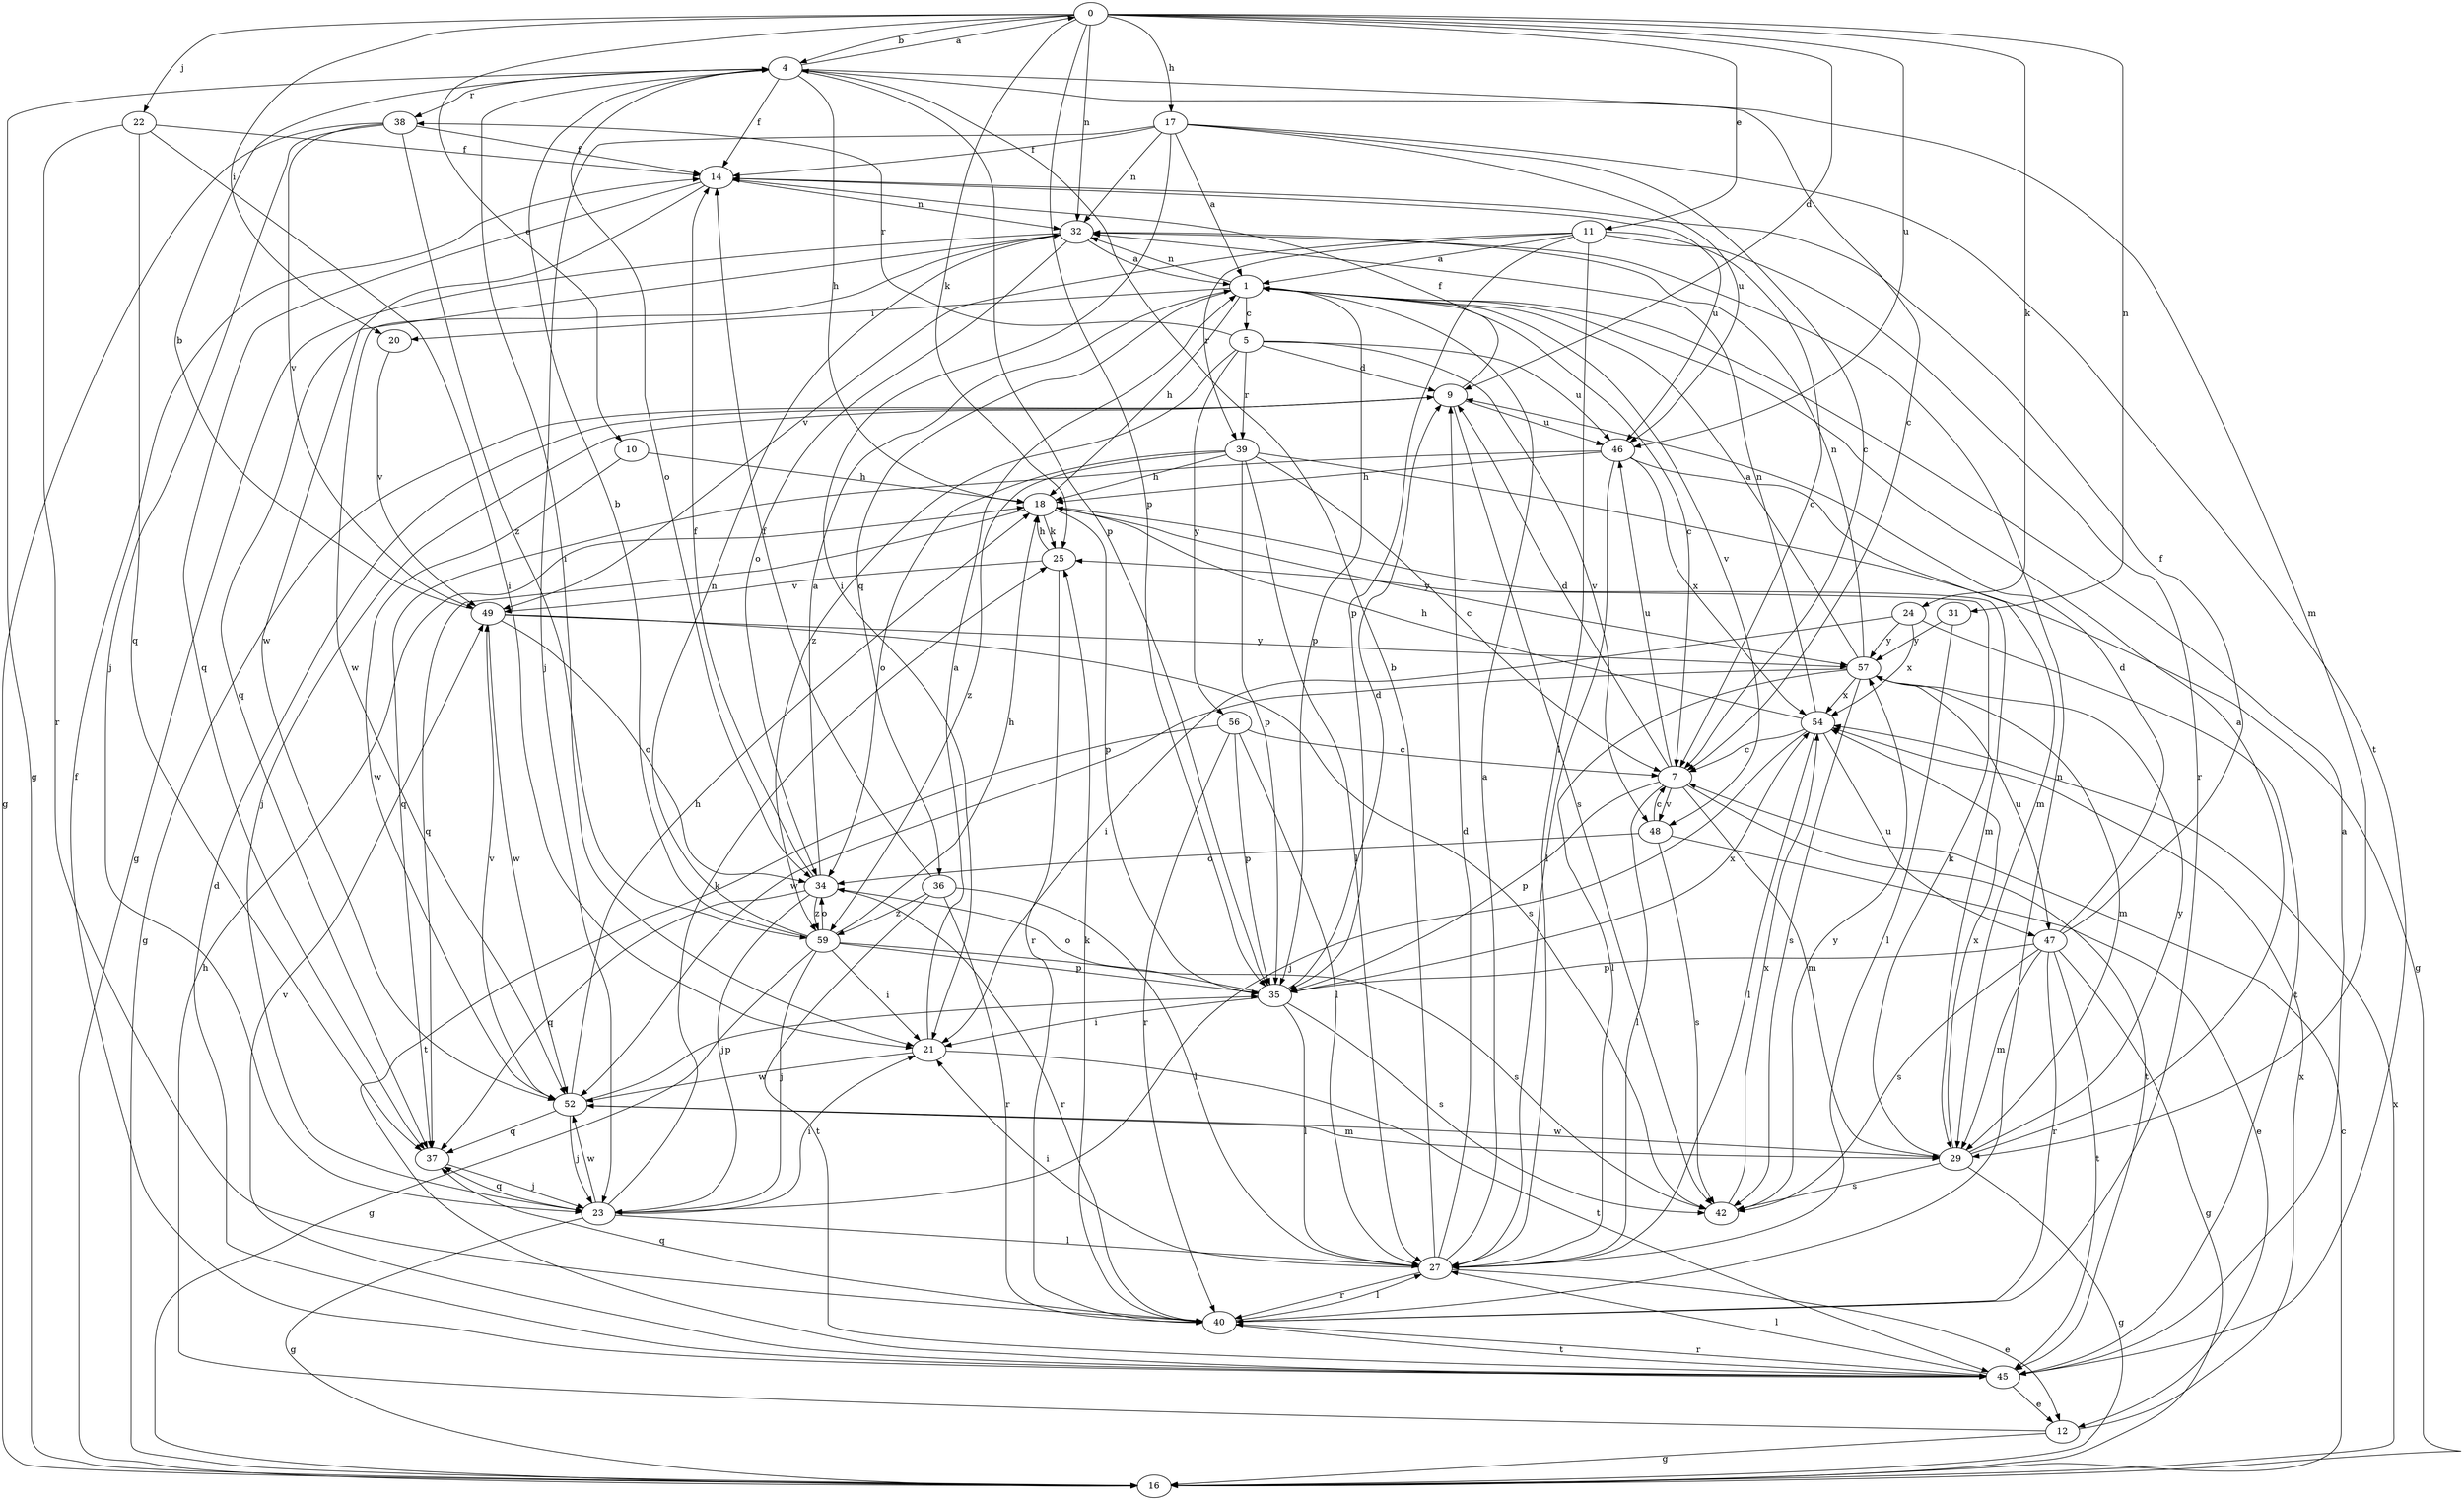 strict digraph  {
0;
1;
4;
5;
7;
9;
10;
11;
12;
14;
16;
17;
18;
20;
21;
22;
23;
24;
25;
27;
29;
31;
32;
34;
35;
36;
37;
38;
39;
40;
42;
45;
46;
47;
48;
49;
52;
54;
56;
57;
59;
0 -> 4  [label=b];
0 -> 9  [label=d];
0 -> 10  [label=e];
0 -> 11  [label=e];
0 -> 17  [label=h];
0 -> 20  [label=i];
0 -> 22  [label=j];
0 -> 24  [label=k];
0 -> 25  [label=k];
0 -> 31  [label=n];
0 -> 32  [label=n];
0 -> 35  [label=p];
0 -> 46  [label=u];
1 -> 5  [label=c];
1 -> 7  [label=c];
1 -> 18  [label=h];
1 -> 20  [label=i];
1 -> 32  [label=n];
1 -> 35  [label=p];
1 -> 36  [label=q];
1 -> 48  [label=v];
4 -> 0  [label=a];
4 -> 7  [label=c];
4 -> 14  [label=f];
4 -> 16  [label=g];
4 -> 18  [label=h];
4 -> 21  [label=i];
4 -> 29  [label=m];
4 -> 34  [label=o];
4 -> 35  [label=p];
4 -> 38  [label=r];
5 -> 9  [label=d];
5 -> 38  [label=r];
5 -> 39  [label=r];
5 -> 46  [label=u];
5 -> 48  [label=v];
5 -> 56  [label=y];
5 -> 59  [label=z];
7 -> 9  [label=d];
7 -> 27  [label=l];
7 -> 29  [label=m];
7 -> 35  [label=p];
7 -> 45  [label=t];
7 -> 46  [label=u];
7 -> 48  [label=v];
9 -> 14  [label=f];
9 -> 16  [label=g];
9 -> 23  [label=j];
9 -> 42  [label=s];
9 -> 46  [label=u];
10 -> 18  [label=h];
10 -> 52  [label=w];
11 -> 1  [label=a];
11 -> 7  [label=c];
11 -> 27  [label=l];
11 -> 35  [label=p];
11 -> 39  [label=r];
11 -> 40  [label=r];
11 -> 49  [label=v];
12 -> 16  [label=g];
12 -> 18  [label=h];
12 -> 54  [label=x];
14 -> 32  [label=n];
14 -> 37  [label=q];
14 -> 46  [label=u];
14 -> 52  [label=w];
16 -> 7  [label=c];
16 -> 54  [label=x];
17 -> 1  [label=a];
17 -> 7  [label=c];
17 -> 14  [label=f];
17 -> 21  [label=i];
17 -> 23  [label=j];
17 -> 32  [label=n];
17 -> 45  [label=t];
17 -> 46  [label=u];
18 -> 25  [label=k];
18 -> 29  [label=m];
18 -> 35  [label=p];
18 -> 37  [label=q];
18 -> 57  [label=y];
20 -> 49  [label=v];
21 -> 1  [label=a];
21 -> 45  [label=t];
21 -> 52  [label=w];
22 -> 14  [label=f];
22 -> 21  [label=i];
22 -> 37  [label=q];
22 -> 40  [label=r];
23 -> 16  [label=g];
23 -> 21  [label=i];
23 -> 25  [label=k];
23 -> 27  [label=l];
23 -> 37  [label=q];
23 -> 52  [label=w];
24 -> 21  [label=i];
24 -> 45  [label=t];
24 -> 54  [label=x];
24 -> 57  [label=y];
25 -> 18  [label=h];
25 -> 40  [label=r];
25 -> 49  [label=v];
27 -> 1  [label=a];
27 -> 4  [label=b];
27 -> 9  [label=d];
27 -> 12  [label=e];
27 -> 21  [label=i];
27 -> 40  [label=r];
29 -> 1  [label=a];
29 -> 16  [label=g];
29 -> 25  [label=k];
29 -> 42  [label=s];
29 -> 52  [label=w];
29 -> 54  [label=x];
29 -> 57  [label=y];
31 -> 27  [label=l];
31 -> 57  [label=y];
32 -> 1  [label=a];
32 -> 16  [label=g];
32 -> 34  [label=o];
32 -> 37  [label=q];
32 -> 52  [label=w];
34 -> 1  [label=a];
34 -> 14  [label=f];
34 -> 23  [label=j];
34 -> 37  [label=q];
34 -> 40  [label=r];
34 -> 59  [label=z];
35 -> 9  [label=d];
35 -> 21  [label=i];
35 -> 27  [label=l];
35 -> 34  [label=o];
35 -> 42  [label=s];
35 -> 54  [label=x];
36 -> 14  [label=f];
36 -> 27  [label=l];
36 -> 40  [label=r];
36 -> 45  [label=t];
36 -> 59  [label=z];
37 -> 23  [label=j];
38 -> 14  [label=f];
38 -> 16  [label=g];
38 -> 23  [label=j];
38 -> 49  [label=v];
38 -> 59  [label=z];
39 -> 7  [label=c];
39 -> 16  [label=g];
39 -> 18  [label=h];
39 -> 27  [label=l];
39 -> 34  [label=o];
39 -> 35  [label=p];
39 -> 59  [label=z];
40 -> 25  [label=k];
40 -> 27  [label=l];
40 -> 32  [label=n];
40 -> 37  [label=q];
40 -> 45  [label=t];
42 -> 54  [label=x];
42 -> 57  [label=y];
45 -> 1  [label=a];
45 -> 9  [label=d];
45 -> 12  [label=e];
45 -> 14  [label=f];
45 -> 27  [label=l];
45 -> 40  [label=r];
45 -> 49  [label=v];
46 -> 18  [label=h];
46 -> 27  [label=l];
46 -> 29  [label=m];
46 -> 37  [label=q];
46 -> 54  [label=x];
47 -> 9  [label=d];
47 -> 14  [label=f];
47 -> 16  [label=g];
47 -> 29  [label=m];
47 -> 35  [label=p];
47 -> 40  [label=r];
47 -> 42  [label=s];
47 -> 45  [label=t];
48 -> 7  [label=c];
48 -> 12  [label=e];
48 -> 34  [label=o];
48 -> 42  [label=s];
49 -> 4  [label=b];
49 -> 34  [label=o];
49 -> 42  [label=s];
49 -> 52  [label=w];
49 -> 57  [label=y];
52 -> 18  [label=h];
52 -> 23  [label=j];
52 -> 29  [label=m];
52 -> 35  [label=p];
52 -> 37  [label=q];
52 -> 49  [label=v];
54 -> 7  [label=c];
54 -> 18  [label=h];
54 -> 23  [label=j];
54 -> 27  [label=l];
54 -> 32  [label=n];
54 -> 47  [label=u];
56 -> 7  [label=c];
56 -> 27  [label=l];
56 -> 35  [label=p];
56 -> 40  [label=r];
56 -> 45  [label=t];
57 -> 1  [label=a];
57 -> 27  [label=l];
57 -> 29  [label=m];
57 -> 32  [label=n];
57 -> 42  [label=s];
57 -> 47  [label=u];
57 -> 52  [label=w];
57 -> 54  [label=x];
59 -> 4  [label=b];
59 -> 16  [label=g];
59 -> 18  [label=h];
59 -> 21  [label=i];
59 -> 23  [label=j];
59 -> 32  [label=n];
59 -> 34  [label=o];
59 -> 35  [label=p];
59 -> 42  [label=s];
}
